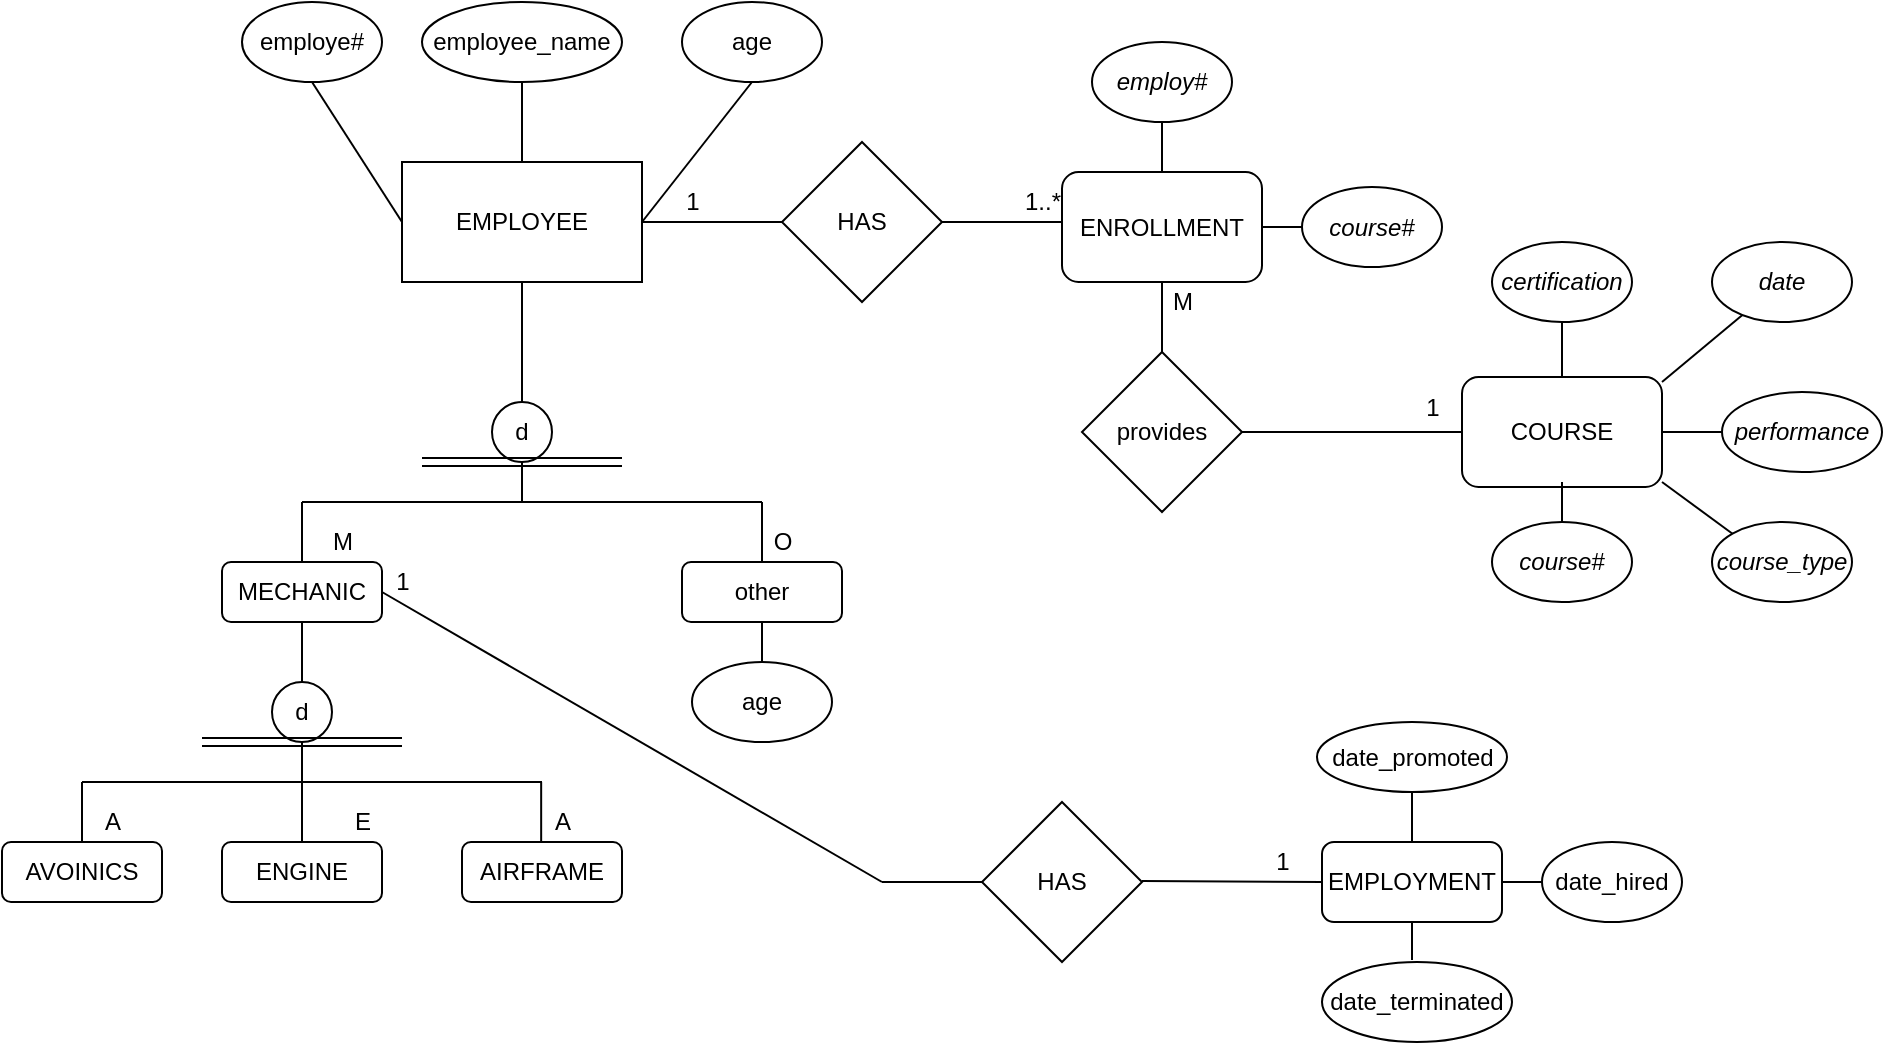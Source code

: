 <mxfile version="20.3.3" type="device"><diagram id="eku0pDt0zwliSg_h7HfG" name="Page-1"><mxGraphModel dx="1021" dy="562" grid="1" gridSize="10" guides="1" tooltips="1" connect="1" arrows="1" fold="1" page="1" pageScale="1" pageWidth="850" pageHeight="1100" math="0" shadow="0"><root><mxCell id="0"/><mxCell id="1" parent="0"/><mxCell id="-yvq9GzT7H-cDWm9tgHC-2" value="EMPLOYEE" style="rounded=0;whiteSpace=wrap;html=1;" vertex="1" parent="1"><mxGeometry x="220" y="80" width="120" height="60" as="geometry"/></mxCell><mxCell id="-yvq9GzT7H-cDWm9tgHC-3" value="employe#" style="ellipse;whiteSpace=wrap;html=1;" vertex="1" parent="1"><mxGeometry x="140" width="70" height="40" as="geometry"/></mxCell><mxCell id="-yvq9GzT7H-cDWm9tgHC-4" value="employee_name" style="ellipse;whiteSpace=wrap;html=1;" vertex="1" parent="1"><mxGeometry x="230" width="100" height="40" as="geometry"/></mxCell><mxCell id="-yvq9GzT7H-cDWm9tgHC-5" value="age" style="ellipse;whiteSpace=wrap;html=1;" vertex="1" parent="1"><mxGeometry x="360" width="70" height="40" as="geometry"/></mxCell><mxCell id="-yvq9GzT7H-cDWm9tgHC-6" value="" style="endArrow=none;html=1;rounded=0;exitX=0;exitY=0.5;exitDx=0;exitDy=0;entryX=0.5;entryY=1;entryDx=0;entryDy=0;" edge="1" parent="1" source="-yvq9GzT7H-cDWm9tgHC-2" target="-yvq9GzT7H-cDWm9tgHC-3"><mxGeometry width="50" height="50" relative="1" as="geometry"><mxPoint x="130" y="90" as="sourcePoint"/><mxPoint x="180" y="40" as="targetPoint"/></mxGeometry></mxCell><mxCell id="-yvq9GzT7H-cDWm9tgHC-7" value="" style="endArrow=none;html=1;rounded=0;entryX=0.5;entryY=1;entryDx=0;entryDy=0;" edge="1" parent="1" target="-yvq9GzT7H-cDWm9tgHC-4"><mxGeometry width="50" height="50" relative="1" as="geometry"><mxPoint x="280" y="80" as="sourcePoint"/><mxPoint x="330" y="30" as="targetPoint"/></mxGeometry></mxCell><mxCell id="-yvq9GzT7H-cDWm9tgHC-8" value="" style="endArrow=none;html=1;rounded=0;entryX=0.5;entryY=1;entryDx=0;entryDy=0;" edge="1" parent="1" target="-yvq9GzT7H-cDWm9tgHC-5"><mxGeometry width="50" height="50" relative="1" as="geometry"><mxPoint x="340" y="110" as="sourcePoint"/><mxPoint x="390" y="60" as="targetPoint"/></mxGeometry></mxCell><mxCell id="-yvq9GzT7H-cDWm9tgHC-9" value="" style="endArrow=none;html=1;rounded=0;entryX=0.5;entryY=1;entryDx=0;entryDy=0;" edge="1" parent="1" target="-yvq9GzT7H-cDWm9tgHC-2"><mxGeometry width="50" height="50" relative="1" as="geometry"><mxPoint x="280" y="200" as="sourcePoint"/><mxPoint x="530" y="190" as="targetPoint"/></mxGeometry></mxCell><mxCell id="-yvq9GzT7H-cDWm9tgHC-10" value="d" style="ellipse;whiteSpace=wrap;html=1;aspect=fixed;" vertex="1" parent="1"><mxGeometry x="265" y="200" width="30" height="30" as="geometry"/></mxCell><mxCell id="-yvq9GzT7H-cDWm9tgHC-11" value="" style="shape=link;html=1;rounded=0;" edge="1" parent="1"><mxGeometry width="100" relative="1" as="geometry"><mxPoint x="230" y="230" as="sourcePoint"/><mxPoint x="330" y="230" as="targetPoint"/></mxGeometry></mxCell><mxCell id="-yvq9GzT7H-cDWm9tgHC-12" value="" style="endArrow=none;html=1;rounded=0;" edge="1" parent="1"><mxGeometry width="50" height="50" relative="1" as="geometry"><mxPoint x="280" y="250" as="sourcePoint"/><mxPoint x="280" y="230" as="targetPoint"/></mxGeometry></mxCell><mxCell id="-yvq9GzT7H-cDWm9tgHC-13" value="" style="endArrow=none;html=1;rounded=0;" edge="1" parent="1"><mxGeometry width="50" height="50" relative="1" as="geometry"><mxPoint x="170" y="250" as="sourcePoint"/><mxPoint x="400" y="250" as="targetPoint"/></mxGeometry></mxCell><mxCell id="-yvq9GzT7H-cDWm9tgHC-14" value="" style="endArrow=none;html=1;rounded=0;" edge="1" parent="1"><mxGeometry width="50" height="50" relative="1" as="geometry"><mxPoint x="400" y="280" as="sourcePoint"/><mxPoint x="400" y="250" as="targetPoint"/></mxGeometry></mxCell><mxCell id="-yvq9GzT7H-cDWm9tgHC-15" value="" style="endArrow=none;html=1;rounded=0;" edge="1" parent="1"><mxGeometry width="50" height="50" relative="1" as="geometry"><mxPoint x="170" y="280" as="sourcePoint"/><mxPoint x="170" y="250" as="targetPoint"/></mxGeometry></mxCell><mxCell id="-yvq9GzT7H-cDWm9tgHC-16" value="O" style="text;html=1;align=center;verticalAlign=middle;resizable=0;points=[];autosize=1;strokeColor=none;fillColor=none;" vertex="1" parent="1"><mxGeometry x="395" y="255" width="30" height="30" as="geometry"/></mxCell><mxCell id="-yvq9GzT7H-cDWm9tgHC-17" value="other" style="rounded=1;whiteSpace=wrap;html=1;" vertex="1" parent="1"><mxGeometry x="360" y="280" width="80" height="30" as="geometry"/></mxCell><mxCell id="-yvq9GzT7H-cDWm9tgHC-18" value="age" style="ellipse;whiteSpace=wrap;html=1;" vertex="1" parent="1"><mxGeometry x="365" y="330" width="70" height="40" as="geometry"/></mxCell><mxCell id="-yvq9GzT7H-cDWm9tgHC-19" value="" style="endArrow=none;html=1;rounded=0;exitX=0.5;exitY=0;exitDx=0;exitDy=0;entryX=0.5;entryY=1;entryDx=0;entryDy=0;" edge="1" parent="1" source="-yvq9GzT7H-cDWm9tgHC-18" target="-yvq9GzT7H-cDWm9tgHC-17"><mxGeometry width="50" height="50" relative="1" as="geometry"><mxPoint x="560" y="240" as="sourcePoint"/><mxPoint x="610" y="190" as="targetPoint"/></mxGeometry></mxCell><mxCell id="-yvq9GzT7H-cDWm9tgHC-20" value="MECHANIC" style="rounded=1;whiteSpace=wrap;html=1;" vertex="1" parent="1"><mxGeometry x="130" y="280" width="80" height="30" as="geometry"/></mxCell><mxCell id="-yvq9GzT7H-cDWm9tgHC-21" value="M" style="text;html=1;align=center;verticalAlign=middle;resizable=0;points=[];autosize=1;strokeColor=none;fillColor=none;" vertex="1" parent="1"><mxGeometry x="175" y="255" width="30" height="30" as="geometry"/></mxCell><mxCell id="-yvq9GzT7H-cDWm9tgHC-22" value="" style="endArrow=none;html=1;rounded=0;entryX=0.5;entryY=1;entryDx=0;entryDy=0;" edge="1" parent="1"><mxGeometry width="50" height="50" relative="1" as="geometry"><mxPoint x="170" y="340" as="sourcePoint"/><mxPoint x="170" y="310" as="targetPoint"/></mxGeometry></mxCell><mxCell id="-yvq9GzT7H-cDWm9tgHC-23" value="d" style="ellipse;whiteSpace=wrap;html=1;aspect=fixed;" vertex="1" parent="1"><mxGeometry x="155" y="340" width="30" height="30" as="geometry"/></mxCell><mxCell id="-yvq9GzT7H-cDWm9tgHC-24" value="" style="shape=link;html=1;rounded=0;" edge="1" parent="1"><mxGeometry width="100" relative="1" as="geometry"><mxPoint x="120" y="370" as="sourcePoint"/><mxPoint x="220" y="370" as="targetPoint"/></mxGeometry></mxCell><mxCell id="-yvq9GzT7H-cDWm9tgHC-25" value="" style="endArrow=none;html=1;rounded=0;" edge="1" parent="1"><mxGeometry width="50" height="50" relative="1" as="geometry"><mxPoint x="60" y="390" as="sourcePoint"/><mxPoint x="290" y="390" as="targetPoint"/></mxGeometry></mxCell><mxCell id="-yvq9GzT7H-cDWm9tgHC-26" value="" style="endArrow=none;html=1;rounded=0;" edge="1" parent="1"><mxGeometry width="50" height="50" relative="1" as="geometry"><mxPoint x="170" y="390" as="sourcePoint"/><mxPoint x="170" y="370" as="targetPoint"/></mxGeometry></mxCell><mxCell id="-yvq9GzT7H-cDWm9tgHC-27" value="" style="endArrow=none;html=1;rounded=0;" edge="1" parent="1"><mxGeometry width="50" height="50" relative="1" as="geometry"><mxPoint x="60" y="420" as="sourcePoint"/><mxPoint x="60" y="390" as="targetPoint"/></mxGeometry></mxCell><mxCell id="-yvq9GzT7H-cDWm9tgHC-28" value="AVOINICS" style="rounded=1;whiteSpace=wrap;html=1;" vertex="1" parent="1"><mxGeometry x="20" y="420" width="80" height="30" as="geometry"/></mxCell><mxCell id="-yvq9GzT7H-cDWm9tgHC-29" value="AIRFRAME" style="rounded=1;whiteSpace=wrap;html=1;" vertex="1" parent="1"><mxGeometry x="250" y="420" width="80" height="30" as="geometry"/></mxCell><mxCell id="-yvq9GzT7H-cDWm9tgHC-30" value="A" style="text;html=1;align=center;verticalAlign=middle;resizable=0;points=[];autosize=1;strokeColor=none;fillColor=none;" vertex="1" parent="1"><mxGeometry x="285" y="395" width="30" height="30" as="geometry"/></mxCell><mxCell id="-yvq9GzT7H-cDWm9tgHC-31" value="ENGINE" style="rounded=1;whiteSpace=wrap;html=1;" vertex="1" parent="1"><mxGeometry x="130" y="420" width="80" height="30" as="geometry"/></mxCell><mxCell id="-yvq9GzT7H-cDWm9tgHC-32" value="E" style="text;html=1;align=center;verticalAlign=middle;resizable=0;points=[];autosize=1;strokeColor=none;fillColor=none;" vertex="1" parent="1"><mxGeometry x="185" y="395" width="30" height="30" as="geometry"/></mxCell><mxCell id="-yvq9GzT7H-cDWm9tgHC-33" value="A" style="text;html=1;resizable=0;autosize=1;align=center;verticalAlign=middle;points=[];fillColor=none;strokeColor=none;rounded=0;" vertex="1" parent="1"><mxGeometry x="60" y="395" width="30" height="30" as="geometry"/></mxCell><mxCell id="-yvq9GzT7H-cDWm9tgHC-34" value="" style="endArrow=none;html=1;rounded=0;exitX=0.5;exitY=0;exitDx=0;exitDy=0;" edge="1" parent="1" source="-yvq9GzT7H-cDWm9tgHC-31"><mxGeometry width="50" height="50" relative="1" as="geometry"><mxPoint x="180" y="400" as="sourcePoint"/><mxPoint x="170" y="390" as="targetPoint"/></mxGeometry></mxCell><mxCell id="-yvq9GzT7H-cDWm9tgHC-35" value="" style="endArrow=none;html=1;rounded=0;exitX=0.5;exitY=0;exitDx=0;exitDy=0;" edge="1" parent="1"><mxGeometry width="50" height="50" relative="1" as="geometry"><mxPoint x="289.58" y="420" as="sourcePoint"/><mxPoint x="289.58" y="390" as="targetPoint"/></mxGeometry></mxCell><mxCell id="-yvq9GzT7H-cDWm9tgHC-36" value="" style="endArrow=none;html=1;rounded=0;exitX=1;exitY=0.5;exitDx=0;exitDy=0;" edge="1" parent="1" source="-yvq9GzT7H-cDWm9tgHC-20"><mxGeometry width="50" height="50" relative="1" as="geometry"><mxPoint x="540" y="400" as="sourcePoint"/><mxPoint x="460" y="440" as="targetPoint"/></mxGeometry></mxCell><mxCell id="-yvq9GzT7H-cDWm9tgHC-37" value="HAS" style="rhombus;whiteSpace=wrap;html=1;" vertex="1" parent="1"><mxGeometry x="510" y="400" width="80" height="80" as="geometry"/></mxCell><mxCell id="-yvq9GzT7H-cDWm9tgHC-38" value="" style="endArrow=none;html=1;rounded=0;entryX=0;entryY=0.5;entryDx=0;entryDy=0;" edge="1" parent="1" target="-yvq9GzT7H-cDWm9tgHC-37"><mxGeometry width="50" height="50" relative="1" as="geometry"><mxPoint x="460" y="440" as="sourcePoint"/><mxPoint x="590" y="350" as="targetPoint"/></mxGeometry></mxCell><mxCell id="-yvq9GzT7H-cDWm9tgHC-40" value="" style="endArrow=none;html=1;rounded=0;" edge="1" parent="1"><mxGeometry width="50" height="50" relative="1" as="geometry"><mxPoint x="590" y="439.5" as="sourcePoint"/><mxPoint x="680" y="440" as="targetPoint"/></mxGeometry></mxCell><mxCell id="-yvq9GzT7H-cDWm9tgHC-41" value="EMPLOYMENT" style="rounded=1;whiteSpace=wrap;html=1;" vertex="1" parent="1"><mxGeometry x="680" y="420" width="90" height="40" as="geometry"/></mxCell><mxCell id="-yvq9GzT7H-cDWm9tgHC-42" value="date_terminated" style="ellipse;whiteSpace=wrap;html=1;" vertex="1" parent="1"><mxGeometry x="680" y="480" width="95" height="40" as="geometry"/></mxCell><mxCell id="-yvq9GzT7H-cDWm9tgHC-43" value="date_hired" style="ellipse;whiteSpace=wrap;html=1;" vertex="1" parent="1"><mxGeometry x="790" y="420" width="70" height="40" as="geometry"/></mxCell><mxCell id="-yvq9GzT7H-cDWm9tgHC-44" value="date_promoted" style="ellipse;whiteSpace=wrap;html=1;" vertex="1" parent="1"><mxGeometry x="677.5" y="360" width="95" height="35" as="geometry"/></mxCell><mxCell id="-yvq9GzT7H-cDWm9tgHC-45" value="" style="endArrow=none;html=1;rounded=0;entryX=0.5;entryY=1;entryDx=0;entryDy=0;" edge="1" parent="1" target="-yvq9GzT7H-cDWm9tgHC-41"><mxGeometry width="50" height="50" relative="1" as="geometry"><mxPoint x="725" y="479" as="sourcePoint"/><mxPoint x="770" y="479" as="targetPoint"/></mxGeometry></mxCell><mxCell id="-yvq9GzT7H-cDWm9tgHC-46" value="" style="endArrow=none;html=1;rounded=0;exitX=0.5;exitY=0;exitDx=0;exitDy=0;entryX=0.5;entryY=1;entryDx=0;entryDy=0;" edge="1" parent="1" source="-yvq9GzT7H-cDWm9tgHC-41" target="-yvq9GzT7H-cDWm9tgHC-44"><mxGeometry width="50" height="50" relative="1" as="geometry"><mxPoint x="730" y="400" as="sourcePoint"/><mxPoint x="780" y="350" as="targetPoint"/></mxGeometry></mxCell><mxCell id="-yvq9GzT7H-cDWm9tgHC-47" value="" style="endArrow=none;html=1;rounded=0;exitX=1;exitY=0.5;exitDx=0;exitDy=0;entryX=0;entryY=0.5;entryDx=0;entryDy=0;" edge="1" parent="1" source="-yvq9GzT7H-cDWm9tgHC-41" target="-yvq9GzT7H-cDWm9tgHC-43"><mxGeometry width="50" height="50" relative="1" as="geometry"><mxPoint x="730" y="400" as="sourcePoint"/><mxPoint x="780" y="350" as="targetPoint"/></mxGeometry></mxCell><mxCell id="-yvq9GzT7H-cDWm9tgHC-48" value="" style="endArrow=none;html=1;rounded=0;startArrow=none;" edge="1" parent="1" source="-yvq9GzT7H-cDWm9tgHC-49"><mxGeometry width="50" height="50" relative="1" as="geometry"><mxPoint x="340" y="110" as="sourcePoint"/><mxPoint x="560" y="110" as="targetPoint"/></mxGeometry></mxCell><mxCell id="-yvq9GzT7H-cDWm9tgHC-50" value="" style="endArrow=none;html=1;rounded=0;" edge="1" parent="1" target="-yvq9GzT7H-cDWm9tgHC-51"><mxGeometry width="50" height="50" relative="1" as="geometry"><mxPoint x="600" y="200" as="sourcePoint"/><mxPoint x="730" y="160" as="targetPoint"/></mxGeometry></mxCell><mxCell id="-yvq9GzT7H-cDWm9tgHC-51" value="ENROLLMENT" style="rounded=1;whiteSpace=wrap;html=1;" vertex="1" parent="1"><mxGeometry x="550" y="85" width="100" height="55" as="geometry"/></mxCell><mxCell id="-yvq9GzT7H-cDWm9tgHC-49" value="HAS" style="rhombus;whiteSpace=wrap;html=1;" vertex="1" parent="1"><mxGeometry x="410" y="70" width="80" height="80" as="geometry"/></mxCell><mxCell id="-yvq9GzT7H-cDWm9tgHC-52" value="" style="endArrow=none;html=1;rounded=0;" edge="1" parent="1" target="-yvq9GzT7H-cDWm9tgHC-49"><mxGeometry width="50" height="50" relative="1" as="geometry"><mxPoint x="340" y="110" as="sourcePoint"/><mxPoint x="560" y="110" as="targetPoint"/></mxGeometry></mxCell><mxCell id="-yvq9GzT7H-cDWm9tgHC-53" value="&lt;i&gt;course#&lt;/i&gt;" style="ellipse;whiteSpace=wrap;html=1;" vertex="1" parent="1"><mxGeometry x="670" y="92.5" width="70" height="40" as="geometry"/></mxCell><mxCell id="-yvq9GzT7H-cDWm9tgHC-54" value="&lt;i&gt;employ#&lt;/i&gt;" style="ellipse;whiteSpace=wrap;html=1;" vertex="1" parent="1"><mxGeometry x="565" y="20" width="70" height="40" as="geometry"/></mxCell><mxCell id="-yvq9GzT7H-cDWm9tgHC-55" value="" style="endArrow=none;html=1;rounded=0;exitX=0.5;exitY=0;exitDx=0;exitDy=0;entryX=0.5;entryY=1;entryDx=0;entryDy=0;" edge="1" parent="1" source="-yvq9GzT7H-cDWm9tgHC-51" target="-yvq9GzT7H-cDWm9tgHC-54"><mxGeometry width="50" height="50" relative="1" as="geometry"><mxPoint x="560" y="140" as="sourcePoint"/><mxPoint x="610" y="90" as="targetPoint"/></mxGeometry></mxCell><mxCell id="-yvq9GzT7H-cDWm9tgHC-56" value="" style="endArrow=none;html=1;rounded=0;exitX=1;exitY=0.5;exitDx=0;exitDy=0;entryX=0;entryY=0.5;entryDx=0;entryDy=0;" edge="1" parent="1" source="-yvq9GzT7H-cDWm9tgHC-51" target="-yvq9GzT7H-cDWm9tgHC-53"><mxGeometry width="50" height="50" relative="1" as="geometry"><mxPoint x="640" y="105" as="sourcePoint"/><mxPoint x="640" y="80" as="targetPoint"/></mxGeometry></mxCell><mxCell id="-yvq9GzT7H-cDWm9tgHC-57" value="provides" style="rhombus;whiteSpace=wrap;html=1;" vertex="1" parent="1"><mxGeometry x="560" y="175" width="80" height="80" as="geometry"/></mxCell><mxCell id="-yvq9GzT7H-cDWm9tgHC-58" value="" style="endArrow=none;html=1;rounded=0;exitX=1;exitY=0.5;exitDx=0;exitDy=0;" edge="1" parent="1" source="-yvq9GzT7H-cDWm9tgHC-57"><mxGeometry width="50" height="50" relative="1" as="geometry"><mxPoint x="750" y="370" as="sourcePoint"/><mxPoint x="750" y="215" as="targetPoint"/></mxGeometry></mxCell><mxCell id="-yvq9GzT7H-cDWm9tgHC-59" value="COURSE" style="rounded=1;whiteSpace=wrap;html=1;" vertex="1" parent="1"><mxGeometry x="750" y="187.5" width="100" height="55" as="geometry"/></mxCell><mxCell id="-yvq9GzT7H-cDWm9tgHC-60" value="&lt;i&gt;date&lt;/i&gt;" style="ellipse;whiteSpace=wrap;html=1;" vertex="1" parent="1"><mxGeometry x="875" y="120" width="70" height="40" as="geometry"/></mxCell><mxCell id="-yvq9GzT7H-cDWm9tgHC-61" value="&lt;i&gt;course#&lt;/i&gt;" style="ellipse;whiteSpace=wrap;html=1;" vertex="1" parent="1"><mxGeometry x="765" y="260" width="70" height="40" as="geometry"/></mxCell><mxCell id="-yvq9GzT7H-cDWm9tgHC-62" value="&lt;i&gt;performance&lt;/i&gt;" style="ellipse;whiteSpace=wrap;html=1;" vertex="1" parent="1"><mxGeometry x="880" y="195" width="80" height="40" as="geometry"/></mxCell><mxCell id="-yvq9GzT7H-cDWm9tgHC-63" value="&lt;i&gt;certification&lt;/i&gt;" style="ellipse;whiteSpace=wrap;html=1;" vertex="1" parent="1"><mxGeometry x="765" y="120" width="70" height="40" as="geometry"/></mxCell><mxCell id="-yvq9GzT7H-cDWm9tgHC-64" value="&lt;i&gt;course_type&lt;/i&gt;" style="ellipse;whiteSpace=wrap;html=1;" vertex="1" parent="1"><mxGeometry x="875" y="260" width="70" height="40" as="geometry"/></mxCell><mxCell id="-yvq9GzT7H-cDWm9tgHC-65" value="" style="endArrow=none;html=1;rounded=0;exitX=0.5;exitY=0;exitDx=0;exitDy=0;entryX=0.5;entryY=1;entryDx=0;entryDy=0;" edge="1" parent="1" source="-yvq9GzT7H-cDWm9tgHC-59" target="-yvq9GzT7H-cDWm9tgHC-63"><mxGeometry width="50" height="50" relative="1" as="geometry"><mxPoint x="800" y="230" as="sourcePoint"/><mxPoint x="850" y="180" as="targetPoint"/></mxGeometry></mxCell><mxCell id="-yvq9GzT7H-cDWm9tgHC-66" value="" style="endArrow=none;html=1;fontFamily=Helvetica;fontSize=11;fontColor=default;align=center;strokeColor=default;" edge="1" parent="1" target="-yvq9GzT7H-cDWm9tgHC-60"><mxGeometry width="50" height="50" relative="1" as="geometry"><mxPoint x="850" y="190" as="sourcePoint"/><mxPoint x="900" y="140" as="targetPoint"/></mxGeometry></mxCell><mxCell id="-yvq9GzT7H-cDWm9tgHC-67" value="" style="endArrow=none;html=1;rounded=0;exitX=1;exitY=0.5;exitDx=0;exitDy=0;entryX=0;entryY=0.5;entryDx=0;entryDy=0;" edge="1" parent="1" source="-yvq9GzT7H-cDWm9tgHC-59" target="-yvq9GzT7H-cDWm9tgHC-62"><mxGeometry width="50" height="50" relative="1" as="geometry"><mxPoint x="870" y="240" as="sourcePoint"/><mxPoint x="920" y="190" as="targetPoint"/></mxGeometry></mxCell><mxCell id="-yvq9GzT7H-cDWm9tgHC-68" value="" style="endArrow=none;html=1;rounded=0;entryX=0;entryY=0;entryDx=0;entryDy=0;" edge="1" parent="1" target="-yvq9GzT7H-cDWm9tgHC-64"><mxGeometry width="50" height="50" relative="1" as="geometry"><mxPoint x="850" y="240" as="sourcePoint"/><mxPoint x="900" y="190" as="targetPoint"/></mxGeometry></mxCell><mxCell id="-yvq9GzT7H-cDWm9tgHC-69" value="" style="endArrow=none;html=1;rounded=0;exitX=0.5;exitY=0;exitDx=0;exitDy=0;" edge="1" parent="1" source="-yvq9GzT7H-cDWm9tgHC-61"><mxGeometry width="50" height="50" relative="1" as="geometry"><mxPoint x="750" y="290" as="sourcePoint"/><mxPoint x="800" y="240" as="targetPoint"/></mxGeometry></mxCell><mxCell id="-yvq9GzT7H-cDWm9tgHC-73" value="1" style="text;html=1;align=center;verticalAlign=middle;resizable=0;points=[];autosize=1;strokeColor=none;fillColor=none;" vertex="1" parent="1"><mxGeometry x="720" y="187.5" width="30" height="30" as="geometry"/></mxCell><mxCell id="-yvq9GzT7H-cDWm9tgHC-74" value="M" style="text;html=1;align=center;verticalAlign=middle;resizable=0;points=[];autosize=1;strokeColor=none;fillColor=none;" vertex="1" parent="1"><mxGeometry x="595" y="135" width="30" height="30" as="geometry"/></mxCell><mxCell id="-yvq9GzT7H-cDWm9tgHC-77" value="1..*" style="text;html=1;align=center;verticalAlign=middle;resizable=0;points=[];autosize=1;strokeColor=none;fillColor=none;" vertex="1" parent="1"><mxGeometry x="520" y="85" width="40" height="30" as="geometry"/></mxCell><mxCell id="-yvq9GzT7H-cDWm9tgHC-78" value="1" style="text;html=1;align=center;verticalAlign=middle;resizable=0;points=[];autosize=1;strokeColor=none;fillColor=none;" vertex="1" parent="1"><mxGeometry x="350" y="85" width="30" height="30" as="geometry"/></mxCell><mxCell id="-yvq9GzT7H-cDWm9tgHC-80" value="1" style="text;html=1;align=center;verticalAlign=middle;resizable=0;points=[];autosize=1;strokeColor=none;fillColor=none;" vertex="1" parent="1"><mxGeometry x="205" y="275" width="30" height="30" as="geometry"/></mxCell><mxCell id="-yvq9GzT7H-cDWm9tgHC-81" value="1" style="text;html=1;align=center;verticalAlign=middle;resizable=0;points=[];autosize=1;strokeColor=none;fillColor=none;" vertex="1" parent="1"><mxGeometry x="645" y="415" width="30" height="30" as="geometry"/></mxCell></root></mxGraphModel></diagram></mxfile>